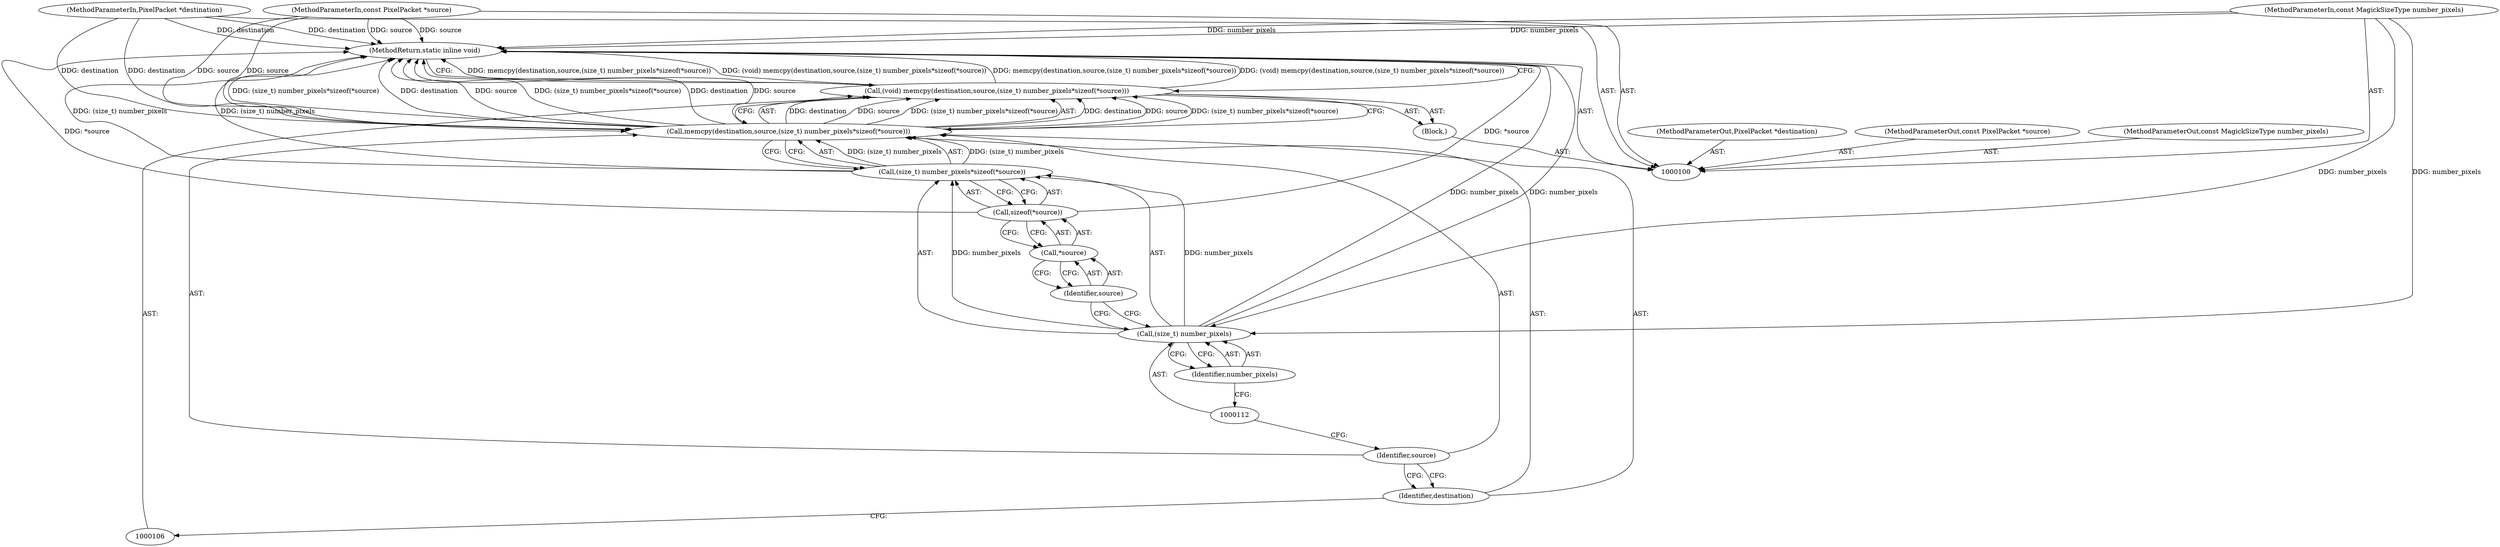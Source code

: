 digraph "1_ImageMagick_a54fe0e8600eaf3dc6fe717d3c0398001507f723_0" {
"1000117" [label="(MethodReturn,static inline void)"];
"1000101" [label="(MethodParameterIn,PixelPacket *destination)"];
"1000148" [label="(MethodParameterOut,PixelPacket *destination)"];
"1000102" [label="(MethodParameterIn,const PixelPacket *source)"];
"1000149" [label="(MethodParameterOut,const PixelPacket *source)"];
"1000103" [label="(MethodParameterIn,const MagickSizeType number_pixels)"];
"1000150" [label="(MethodParameterOut,const MagickSizeType number_pixels)"];
"1000104" [label="(Block,)"];
"1000108" [label="(Identifier,destination)"];
"1000105" [label="(Call,(void) memcpy(destination,source,(size_t) number_pixels*sizeof(*source)))"];
"1000109" [label="(Identifier,source)"];
"1000110" [label="(Call,(size_t) number_pixels*sizeof(*source))"];
"1000111" [label="(Call,(size_t) number_pixels)"];
"1000113" [label="(Identifier,number_pixels)"];
"1000114" [label="(Call,sizeof(*source))"];
"1000115" [label="(Call,*source)"];
"1000116" [label="(Identifier,source)"];
"1000107" [label="(Call,memcpy(destination,source,(size_t) number_pixels*sizeof(*source)))"];
"1000117" -> "1000100"  [label="AST: "];
"1000117" -> "1000105"  [label="CFG: "];
"1000107" -> "1000117"  [label="DDG: destination"];
"1000107" -> "1000117"  [label="DDG: source"];
"1000107" -> "1000117"  [label="DDG: (size_t) number_pixels*sizeof(*source)"];
"1000105" -> "1000117"  [label="DDG: memcpy(destination,source,(size_t) number_pixels*sizeof(*source))"];
"1000105" -> "1000117"  [label="DDG: (void) memcpy(destination,source,(size_t) number_pixels*sizeof(*source))"];
"1000103" -> "1000117"  [label="DDG: number_pixels"];
"1000114" -> "1000117"  [label="DDG: *source"];
"1000102" -> "1000117"  [label="DDG: source"];
"1000110" -> "1000117"  [label="DDG: (size_t) number_pixels"];
"1000111" -> "1000117"  [label="DDG: number_pixels"];
"1000101" -> "1000117"  [label="DDG: destination"];
"1000101" -> "1000100"  [label="AST: "];
"1000101" -> "1000117"  [label="DDG: destination"];
"1000101" -> "1000107"  [label="DDG: destination"];
"1000148" -> "1000100"  [label="AST: "];
"1000102" -> "1000100"  [label="AST: "];
"1000102" -> "1000117"  [label="DDG: source"];
"1000102" -> "1000107"  [label="DDG: source"];
"1000149" -> "1000100"  [label="AST: "];
"1000103" -> "1000100"  [label="AST: "];
"1000103" -> "1000117"  [label="DDG: number_pixels"];
"1000103" -> "1000111"  [label="DDG: number_pixels"];
"1000150" -> "1000100"  [label="AST: "];
"1000104" -> "1000100"  [label="AST: "];
"1000105" -> "1000104"  [label="AST: "];
"1000108" -> "1000107"  [label="AST: "];
"1000108" -> "1000106"  [label="CFG: "];
"1000109" -> "1000108"  [label="CFG: "];
"1000105" -> "1000104"  [label="AST: "];
"1000105" -> "1000107"  [label="CFG: "];
"1000106" -> "1000105"  [label="AST: "];
"1000107" -> "1000105"  [label="AST: "];
"1000117" -> "1000105"  [label="CFG: "];
"1000105" -> "1000117"  [label="DDG: memcpy(destination,source,(size_t) number_pixels*sizeof(*source))"];
"1000105" -> "1000117"  [label="DDG: (void) memcpy(destination,source,(size_t) number_pixels*sizeof(*source))"];
"1000107" -> "1000105"  [label="DDG: destination"];
"1000107" -> "1000105"  [label="DDG: source"];
"1000107" -> "1000105"  [label="DDG: (size_t) number_pixels*sizeof(*source)"];
"1000109" -> "1000107"  [label="AST: "];
"1000109" -> "1000108"  [label="CFG: "];
"1000112" -> "1000109"  [label="CFG: "];
"1000110" -> "1000107"  [label="AST: "];
"1000110" -> "1000114"  [label="CFG: "];
"1000111" -> "1000110"  [label="AST: "];
"1000114" -> "1000110"  [label="AST: "];
"1000107" -> "1000110"  [label="CFG: "];
"1000110" -> "1000117"  [label="DDG: (size_t) number_pixels"];
"1000110" -> "1000107"  [label="DDG: (size_t) number_pixels"];
"1000111" -> "1000110"  [label="DDG: number_pixels"];
"1000111" -> "1000110"  [label="AST: "];
"1000111" -> "1000113"  [label="CFG: "];
"1000112" -> "1000111"  [label="AST: "];
"1000113" -> "1000111"  [label="AST: "];
"1000116" -> "1000111"  [label="CFG: "];
"1000111" -> "1000117"  [label="DDG: number_pixels"];
"1000111" -> "1000110"  [label="DDG: number_pixels"];
"1000103" -> "1000111"  [label="DDG: number_pixels"];
"1000113" -> "1000111"  [label="AST: "];
"1000113" -> "1000112"  [label="CFG: "];
"1000111" -> "1000113"  [label="CFG: "];
"1000114" -> "1000110"  [label="AST: "];
"1000114" -> "1000115"  [label="CFG: "];
"1000115" -> "1000114"  [label="AST: "];
"1000110" -> "1000114"  [label="CFG: "];
"1000114" -> "1000117"  [label="DDG: *source"];
"1000115" -> "1000114"  [label="AST: "];
"1000115" -> "1000116"  [label="CFG: "];
"1000116" -> "1000115"  [label="AST: "];
"1000114" -> "1000115"  [label="CFG: "];
"1000116" -> "1000115"  [label="AST: "];
"1000116" -> "1000111"  [label="CFG: "];
"1000115" -> "1000116"  [label="CFG: "];
"1000107" -> "1000105"  [label="AST: "];
"1000107" -> "1000110"  [label="CFG: "];
"1000108" -> "1000107"  [label="AST: "];
"1000109" -> "1000107"  [label="AST: "];
"1000110" -> "1000107"  [label="AST: "];
"1000105" -> "1000107"  [label="CFG: "];
"1000107" -> "1000117"  [label="DDG: destination"];
"1000107" -> "1000117"  [label="DDG: source"];
"1000107" -> "1000117"  [label="DDG: (size_t) number_pixels*sizeof(*source)"];
"1000107" -> "1000105"  [label="DDG: destination"];
"1000107" -> "1000105"  [label="DDG: source"];
"1000107" -> "1000105"  [label="DDG: (size_t) number_pixels*sizeof(*source)"];
"1000101" -> "1000107"  [label="DDG: destination"];
"1000102" -> "1000107"  [label="DDG: source"];
"1000110" -> "1000107"  [label="DDG: (size_t) number_pixels"];
}
